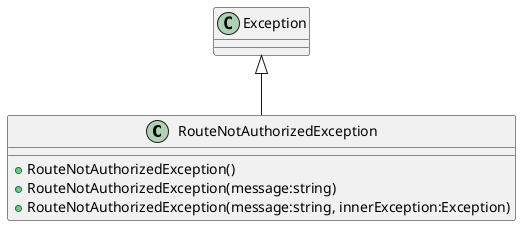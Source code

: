 @startuml
class RouteNotAuthorizedException {
    + RouteNotAuthorizedException()
    + RouteNotAuthorizedException(message:string)
    + RouteNotAuthorizedException(message:string, innerException:Exception)
}
Exception <|-- RouteNotAuthorizedException
@enduml
